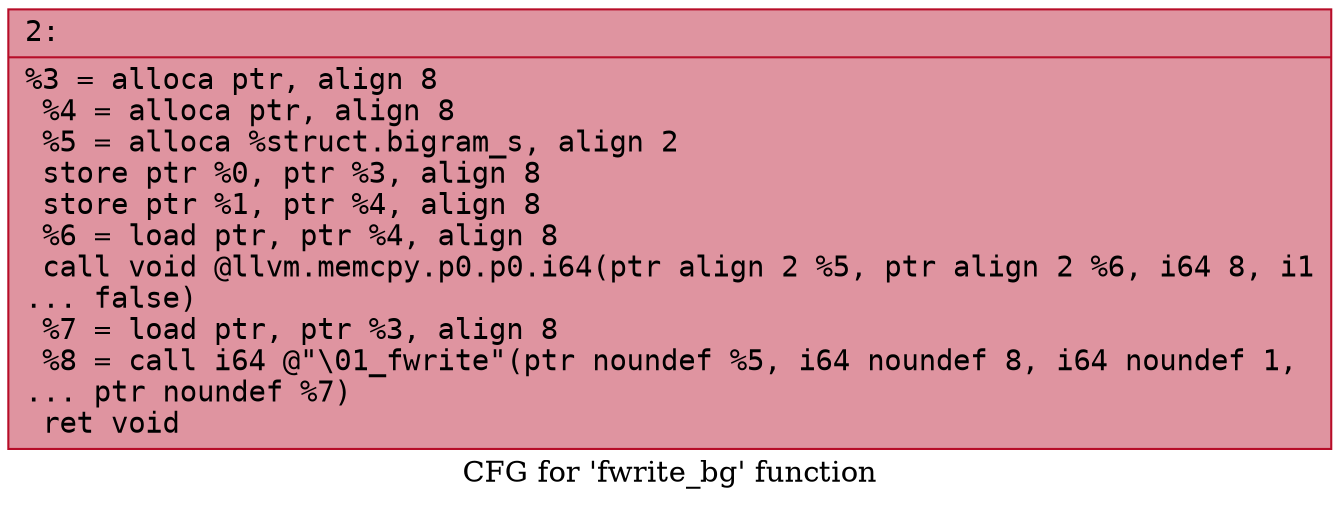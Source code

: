 digraph "CFG for 'fwrite_bg' function" {
	label="CFG for 'fwrite_bg' function";

	Node0x60000253abc0 [shape=record,color="#b70d28ff", style=filled, fillcolor="#b70d2870" fontname="Courier",label="{2:\l|  %3 = alloca ptr, align 8\l  %4 = alloca ptr, align 8\l  %5 = alloca %struct.bigram_s, align 2\l  store ptr %0, ptr %3, align 8\l  store ptr %1, ptr %4, align 8\l  %6 = load ptr, ptr %4, align 8\l  call void @llvm.memcpy.p0.p0.i64(ptr align 2 %5, ptr align 2 %6, i64 8, i1\l... false)\l  %7 = load ptr, ptr %3, align 8\l  %8 = call i64 @\"\\01_fwrite\"(ptr noundef %5, i64 noundef 8, i64 noundef 1,\l... ptr noundef %7)\l  ret void\l}"];
}
